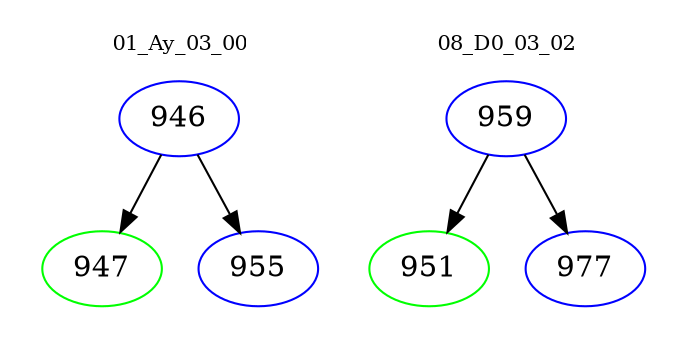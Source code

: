 digraph{
subgraph cluster_0 {
color = white
label = "01_Ay_03_00";
fontsize=10;
T0_946 [label="946", color="blue"]
T0_946 -> T0_947 [color="black"]
T0_947 [label="947", color="green"]
T0_946 -> T0_955 [color="black"]
T0_955 [label="955", color="blue"]
}
subgraph cluster_1 {
color = white
label = "08_D0_03_02";
fontsize=10;
T1_959 [label="959", color="blue"]
T1_959 -> T1_951 [color="black"]
T1_951 [label="951", color="green"]
T1_959 -> T1_977 [color="black"]
T1_977 [label="977", color="blue"]
}
}
